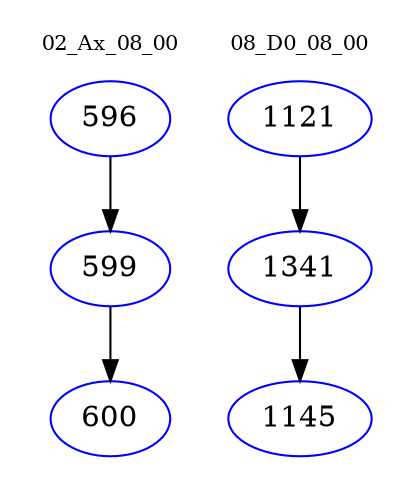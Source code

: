 digraph{
subgraph cluster_0 {
color = white
label = "02_Ax_08_00";
fontsize=10;
T0_596 [label="596", color="blue"]
T0_596 -> T0_599 [color="black"]
T0_599 [label="599", color="blue"]
T0_599 -> T0_600 [color="black"]
T0_600 [label="600", color="blue"]
}
subgraph cluster_1 {
color = white
label = "08_D0_08_00";
fontsize=10;
T1_1121 [label="1121", color="blue"]
T1_1121 -> T1_1341 [color="black"]
T1_1341 [label="1341", color="blue"]
T1_1341 -> T1_1145 [color="black"]
T1_1145 [label="1145", color="blue"]
}
}
